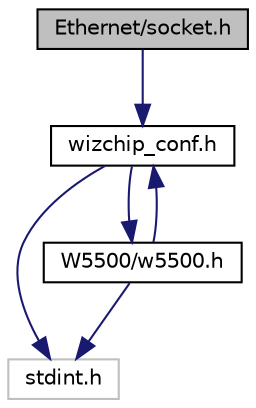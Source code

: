 digraph "Ethernet/socket.h"
{
 // LATEX_PDF_SIZE
  edge [fontname="Helvetica",fontsize="10",labelfontname="Helvetica",labelfontsize="10"];
  node [fontname="Helvetica",fontsize="10",shape=record];
  Node1 [label="Ethernet/socket.h",height=0.2,width=0.4,color="black", fillcolor="grey75", style="filled", fontcolor="black",tooltip="SOCKET APIs Header file."];
  Node1 -> Node2 [color="midnightblue",fontsize="10",style="solid",fontname="Helvetica"];
  Node2 [label="wizchip_conf.h",height=0.2,width=0.4,color="black", fillcolor="white", style="filled",URL="$wizchip__conf_8h.html",tooltip="WIZCHIP Config Header File."];
  Node2 -> Node3 [color="midnightblue",fontsize="10",style="solid",fontname="Helvetica"];
  Node3 [label="stdint.h",height=0.2,width=0.4,color="grey75", fillcolor="white", style="filled",tooltip=" "];
  Node2 -> Node4 [color="midnightblue",fontsize="10",style="solid",fontname="Helvetica"];
  Node4 [label="W5500/w5500.h",height=0.2,width=0.4,color="black", fillcolor="white", style="filled",URL="$w5500_8h.html",tooltip="W5500 HAL Header File."];
  Node4 -> Node3 [color="midnightblue",fontsize="10",style="solid",fontname="Helvetica"];
  Node4 -> Node2 [color="midnightblue",fontsize="10",style="solid",fontname="Helvetica"];
}
